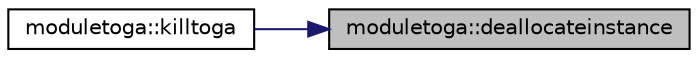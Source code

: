 digraph "moduletoga::deallocateinstance"
{
 // LATEX_PDF_SIZE
  edge [fontname="Helvetica",fontsize="10",labelfontname="Helvetica",labelfontsize="10"];
  node [fontname="Helvetica",fontsize="10",shape=record];
  rankdir="RL";
  Node1 [label="moduletoga::deallocateinstance",height=0.2,width=0.4,color="black", fillcolor="grey75", style="filled", fontcolor="black",tooltip=" "];
  Node1 -> Node2 [dir="back",color="midnightblue",fontsize="10",style="solid"];
  Node2 [label="moduletoga::killtoga",height=0.2,width=0.4,color="black", fillcolor="white", style="filled",URL="$namespacemoduletoga.html#a9aa03039890445420290aa3feba13a89",tooltip=" "];
}
